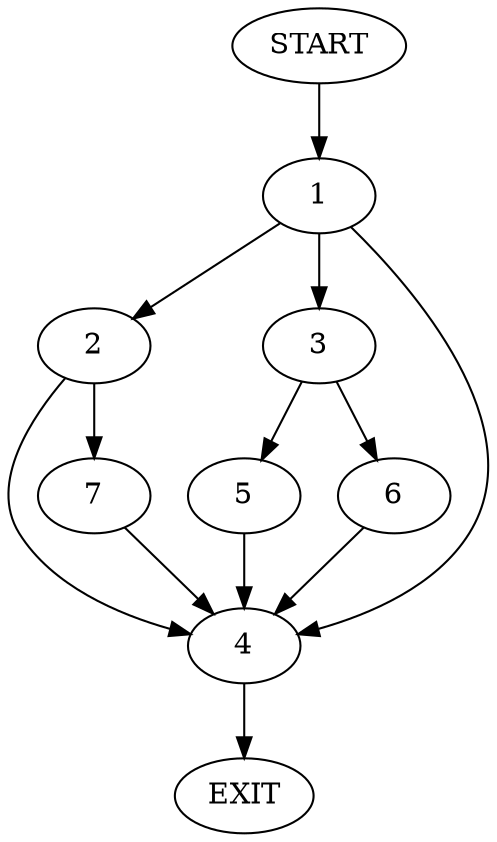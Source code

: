 digraph {
0 [label="START"]
8 [label="EXIT"]
0 -> 1
1 -> 2
1 -> 3
1 -> 4
4 -> 8
3 -> 5
3 -> 6
2 -> 7
2 -> 4
7 -> 4
6 -> 4
5 -> 4
}
